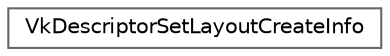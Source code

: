 digraph "类继承关系图"
{
 // LATEX_PDF_SIZE
  bgcolor="transparent";
  edge [fontname=Helvetica,fontsize=10,labelfontname=Helvetica,labelfontsize=10];
  node [fontname=Helvetica,fontsize=10,shape=box,height=0.2,width=0.4];
  rankdir="LR";
  Node0 [id="Node000000",label="VkDescriptorSetLayoutCreateInfo",height=0.2,width=0.4,color="grey40", fillcolor="white", style="filled",URL="$struct_vk_descriptor_set_layout_create_info.html",tooltip=" "];
}
